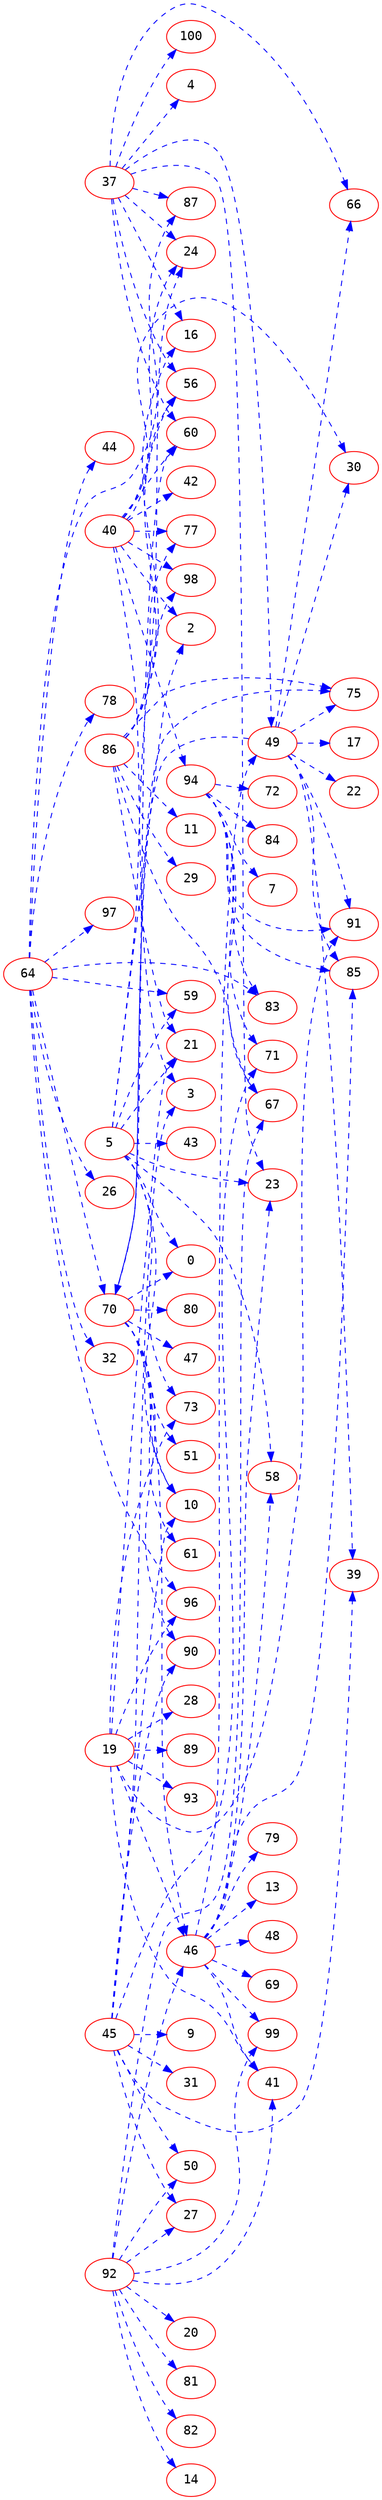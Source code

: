 digraph dumpedGraph {
		node[color=Red,fontname=Courier]
		edge[color=Blue,style=dashed]
		rankdir=LR; //Rank Direction Left to Right
		/*Total Nodes : 13 */
"5"->{"0" "2" "10" "21" "23" "43" "58" "59" "73" "98"}
"19"->{"21" "28" "41" "46" "73" "89" "91" "93" "96"}
"37"->{"4" "16" "23" "24" "49" "56" "60" "66" "87" "100"}
"40"->{"2" "3" "24" "30" "42" "56" "60" "77" "94" "98"}
"45"->{"3" "9" "10" "27" "31" "39" "50" "71" "90"}
"46"->{"13" "23" "41" "48" "49" "58" "69" "79" "85" "99"}
"49"->{"17" "22" "30" "39" "66" "70" "75" "85" "91"}
"64"->{"26" "32" "44" "59" "70" "78" "83" "87" "96" "97"}
"70"->{"0" "10" "46" "47" "51" "60" "61" "75" "80" "90"}
"86"->{"11" "16" "21" "24" "29" "56" "67" "75" "77"}
"92"->{"14" "20" "27" "41" "46" "50" "67" "81" "82" "99"}
"94"->{"7" "67" "71" "72" "83" "84" "85" "91"}
"100"->{}
}